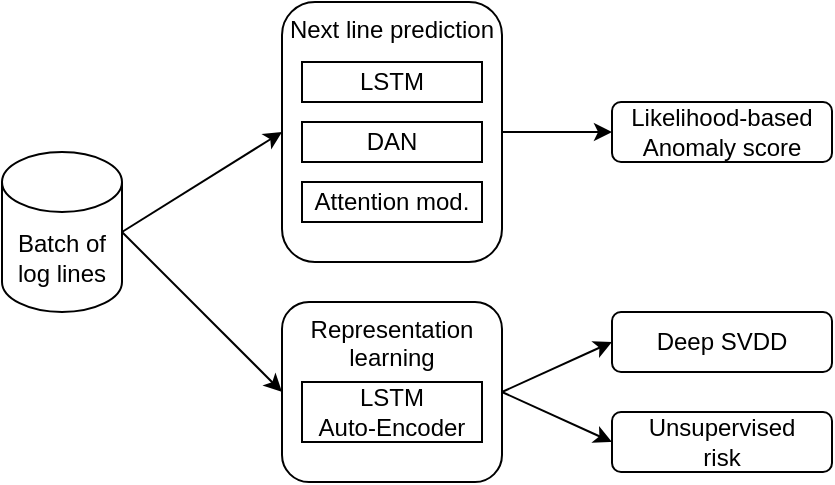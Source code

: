 <mxfile version="13.9.8" type="github">
  <diagram id="iawH8SXD4Fo3blzsakv6" name="Page-1">
    <mxGraphModel dx="1038" dy="684" grid="1" gridSize="10" guides="1" tooltips="1" connect="1" arrows="1" fold="1" page="1" pageScale="1" pageWidth="850" pageHeight="1100" math="0" shadow="0">
      <root>
        <mxCell id="0" />
        <mxCell id="1" parent="0" />
        <mxCell id="GH0ps6fWW1b3ndXHNGNv-1" value="Next line prediction" style="rounded=1;whiteSpace=wrap;html=1;noLabel=0;portConstraint=none;verticalAlign=top;" vertex="1" parent="1">
          <mxGeometry x="150" y="80" width="110" height="130" as="geometry" />
        </mxCell>
        <mxCell id="GH0ps6fWW1b3ndXHNGNv-2" value="Representation learning" style="rounded=1;whiteSpace=wrap;html=1;verticalAlign=top;" vertex="1" parent="1">
          <mxGeometry x="150" y="230" width="110" height="90" as="geometry" />
        </mxCell>
        <mxCell id="GH0ps6fWW1b3ndXHNGNv-3" value="Likelihood-based Anomaly score" style="rounded=1;whiteSpace=wrap;html=1;" vertex="1" parent="1">
          <mxGeometry x="315" y="130" width="110" height="30" as="geometry" />
        </mxCell>
        <mxCell id="GH0ps6fWW1b3ndXHNGNv-4" value="Deep SVDD" style="rounded=1;whiteSpace=wrap;html=1;" vertex="1" parent="1">
          <mxGeometry x="315" y="235" width="110" height="30" as="geometry" />
        </mxCell>
        <mxCell id="GH0ps6fWW1b3ndXHNGNv-5" value="LSTM" style="rounded=0;whiteSpace=wrap;html=1;" vertex="1" parent="1">
          <mxGeometry x="160" y="110" width="90" height="20" as="geometry" />
        </mxCell>
        <mxCell id="GH0ps6fWW1b3ndXHNGNv-6" value="DAN" style="rounded=0;whiteSpace=wrap;html=1;" vertex="1" parent="1">
          <mxGeometry x="160" y="140" width="90" height="20" as="geometry" />
        </mxCell>
        <mxCell id="GH0ps6fWW1b3ndXHNGNv-7" value="Attention mod." style="rounded=0;whiteSpace=wrap;html=1;" vertex="1" parent="1">
          <mxGeometry x="160" y="170" width="90" height="20" as="geometry" />
        </mxCell>
        <mxCell id="GH0ps6fWW1b3ndXHNGNv-8" value="LSTM&lt;br&gt;Auto-Encoder" style="rounded=0;whiteSpace=wrap;html=1;" vertex="1" parent="1">
          <mxGeometry x="160" y="270" width="90" height="30" as="geometry" />
        </mxCell>
        <mxCell id="GH0ps6fWW1b3ndXHNGNv-9" value="Unsupervised&lt;br&gt;risk" style="rounded=1;whiteSpace=wrap;html=1;" vertex="1" parent="1">
          <mxGeometry x="315" y="285" width="110" height="30" as="geometry" />
        </mxCell>
        <mxCell id="GH0ps6fWW1b3ndXHNGNv-10" value="Batch of log lines" style="shape=cylinder3;whiteSpace=wrap;html=1;boundedLbl=1;backgroundOutline=1;size=15;" vertex="1" parent="1">
          <mxGeometry x="10" y="155" width="60" height="80" as="geometry" />
        </mxCell>
        <mxCell id="GH0ps6fWW1b3ndXHNGNv-11" value="" style="endArrow=classic;html=1;exitX=1;exitY=0.5;exitDx=0;exitDy=0;exitPerimeter=0;entryX=0;entryY=0.5;entryDx=0;entryDy=0;" edge="1" parent="1" source="GH0ps6fWW1b3ndXHNGNv-10" target="GH0ps6fWW1b3ndXHNGNv-1">
          <mxGeometry width="50" height="50" relative="1" as="geometry">
            <mxPoint x="400" y="340" as="sourcePoint" />
            <mxPoint x="450" y="290" as="targetPoint" />
          </mxGeometry>
        </mxCell>
        <mxCell id="GH0ps6fWW1b3ndXHNGNv-12" value="" style="endArrow=classic;html=1;exitX=1;exitY=0.5;exitDx=0;exitDy=0;exitPerimeter=0;entryX=0;entryY=0.5;entryDx=0;entryDy=0;" edge="1" parent="1" source="GH0ps6fWW1b3ndXHNGNv-10" target="GH0ps6fWW1b3ndXHNGNv-2">
          <mxGeometry width="50" height="50" relative="1" as="geometry">
            <mxPoint x="400" y="340" as="sourcePoint" />
            <mxPoint x="450" y="290" as="targetPoint" />
          </mxGeometry>
        </mxCell>
        <mxCell id="GH0ps6fWW1b3ndXHNGNv-13" value="" style="endArrow=classic;html=1;exitX=1;exitY=0.5;exitDx=0;exitDy=0;entryX=0;entryY=0.5;entryDx=0;entryDy=0;" edge="1" parent="1" source="GH0ps6fWW1b3ndXHNGNv-1" target="GH0ps6fWW1b3ndXHNGNv-3">
          <mxGeometry width="50" height="50" relative="1" as="geometry">
            <mxPoint x="400" y="340" as="sourcePoint" />
            <mxPoint x="450" y="290" as="targetPoint" />
          </mxGeometry>
        </mxCell>
        <mxCell id="GH0ps6fWW1b3ndXHNGNv-14" value="" style="endArrow=classic;html=1;exitX=1;exitY=0.5;exitDx=0;exitDy=0;entryX=0;entryY=0.5;entryDx=0;entryDy=0;" edge="1" parent="1" source="GH0ps6fWW1b3ndXHNGNv-2" target="GH0ps6fWW1b3ndXHNGNv-4">
          <mxGeometry width="50" height="50" relative="1" as="geometry">
            <mxPoint x="400" y="340" as="sourcePoint" />
            <mxPoint x="450" y="290" as="targetPoint" />
          </mxGeometry>
        </mxCell>
        <mxCell id="GH0ps6fWW1b3ndXHNGNv-16" value="" style="endArrow=classic;html=1;exitX=1;exitY=0.5;exitDx=0;exitDy=0;entryX=0;entryY=0.5;entryDx=0;entryDy=0;" edge="1" parent="1" source="GH0ps6fWW1b3ndXHNGNv-2" target="GH0ps6fWW1b3ndXHNGNv-9">
          <mxGeometry width="50" height="50" relative="1" as="geometry">
            <mxPoint x="400" y="340" as="sourcePoint" />
            <mxPoint x="450" y="290" as="targetPoint" />
          </mxGeometry>
        </mxCell>
      </root>
    </mxGraphModel>
  </diagram>
</mxfile>
